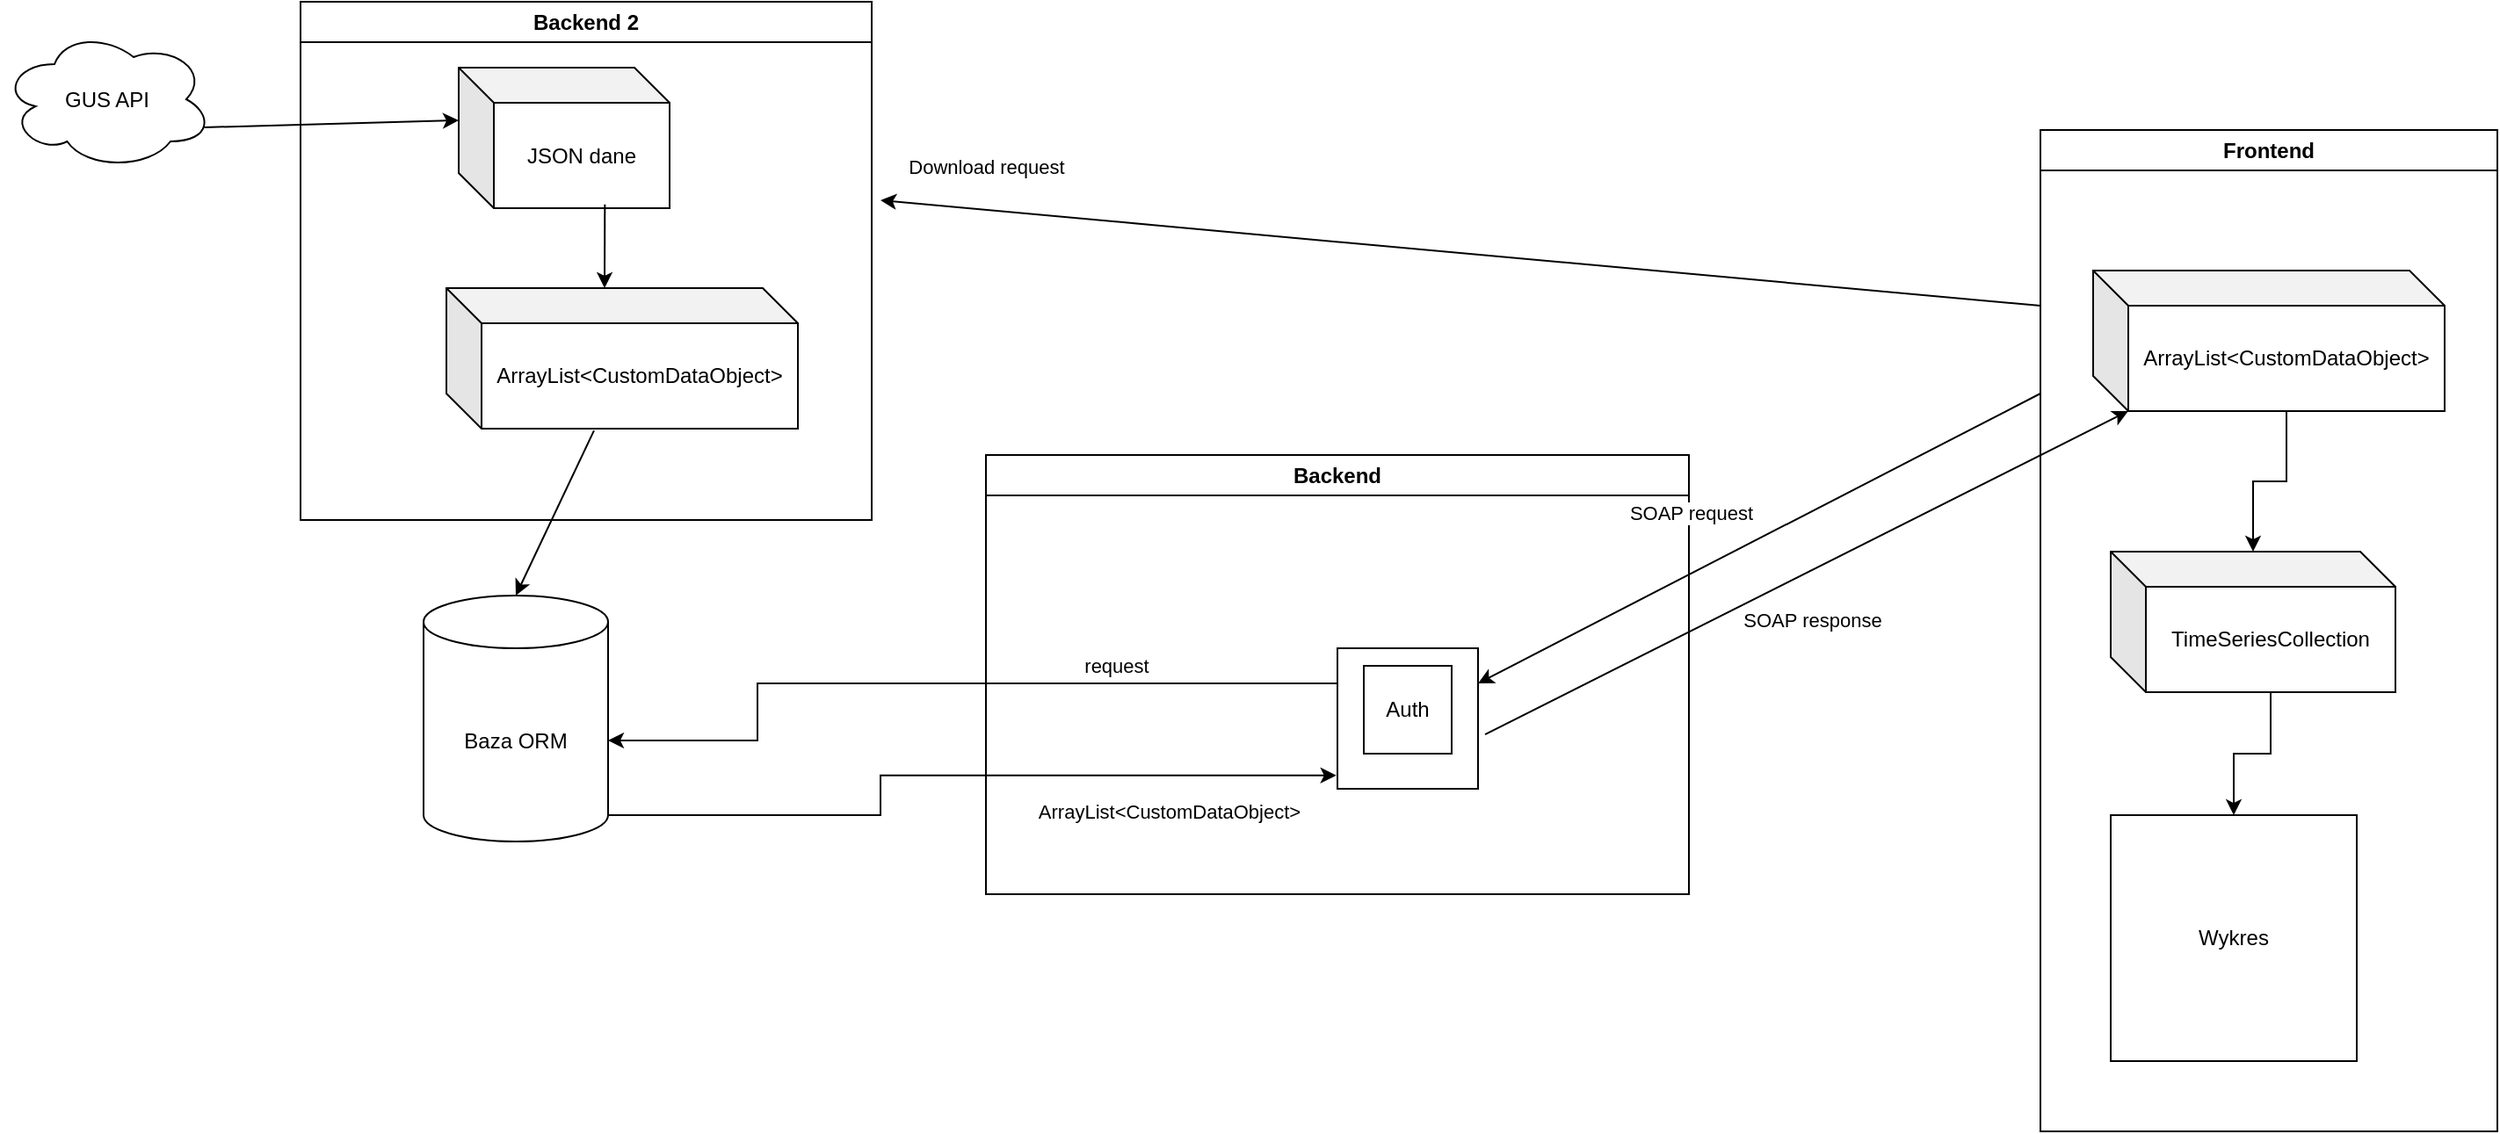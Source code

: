 <mxfile version="27.0.5">
  <diagram name="Strona-1" id="CH4Bqw-kkCZQxjJeoXJA">
    <mxGraphModel dx="2456" dy="889" grid="1" gridSize="10" guides="1" tooltips="1" connect="1" arrows="1" fold="1" page="1" pageScale="1" pageWidth="827" pageHeight="1169" math="0" shadow="0">
      <root>
        <mxCell id="0" />
        <mxCell id="1" parent="0" />
        <mxCell id="ULba8d2TCE8me48ePCOG-23" value="&lt;div&gt;Backend&lt;/div&gt;" style="swimlane;whiteSpace=wrap;html=1;" vertex="1" parent="1">
          <mxGeometry x="-180" y="508" width="400" height="250" as="geometry">
            <mxRectangle x="-755" y="500" width="90" height="30" as="alternateBounds" />
          </mxGeometry>
        </mxCell>
        <mxCell id="ULba8d2TCE8me48ePCOG-38" value="" style="whiteSpace=wrap;html=1;aspect=fixed;" vertex="1" parent="ULba8d2TCE8me48ePCOG-23">
          <mxGeometry x="200" y="110" width="80" height="80" as="geometry" />
        </mxCell>
        <mxCell id="ULba8d2TCE8me48ePCOG-47" value="Auth" style="whiteSpace=wrap;html=1;aspect=fixed;" vertex="1" parent="ULba8d2TCE8me48ePCOG-23">
          <mxGeometry x="215" y="120" width="50" height="50" as="geometry" />
        </mxCell>
        <mxCell id="ULba8d2TCE8me48ePCOG-28" value="Frontend" style="swimlane;whiteSpace=wrap;html=1;" vertex="1" parent="1">
          <mxGeometry x="420" y="323" width="260" height="570" as="geometry" />
        </mxCell>
        <mxCell id="ULba8d2TCE8me48ePCOG-52" style="edgeStyle=orthogonalEdgeStyle;rounded=0;orthogonalLoop=1;jettySize=auto;html=1;exitX=0;exitY=0;exitDx=91;exitDy=80;exitPerimeter=0;" edge="1" parent="ULba8d2TCE8me48ePCOG-28" source="ULba8d2TCE8me48ePCOG-29" target="ULba8d2TCE8me48ePCOG-51">
          <mxGeometry relative="1" as="geometry" />
        </mxCell>
        <mxCell id="ULba8d2TCE8me48ePCOG-29" value="TimeSeriesCollection" style="shape=cube;whiteSpace=wrap;html=1;boundedLbl=1;backgroundOutline=1;darkOpacity=0.05;darkOpacity2=0.1;" vertex="1" parent="ULba8d2TCE8me48ePCOG-28">
          <mxGeometry x="40" y="240" width="162" height="80" as="geometry" />
        </mxCell>
        <mxCell id="ULba8d2TCE8me48ePCOG-50" style="edgeStyle=orthogonalEdgeStyle;rounded=0;orthogonalLoop=1;jettySize=auto;html=1;exitX=0;exitY=0;exitDx=110;exitDy=80;exitPerimeter=0;" edge="1" parent="ULba8d2TCE8me48ePCOG-28" source="ULba8d2TCE8me48ePCOG-48" target="ULba8d2TCE8me48ePCOG-29">
          <mxGeometry relative="1" as="geometry" />
        </mxCell>
        <mxCell id="ULba8d2TCE8me48ePCOG-48" value="ArrayList&amp;lt;CustomDataObject&amp;gt;" style="shape=cube;whiteSpace=wrap;html=1;boundedLbl=1;backgroundOutline=1;darkOpacity=0.05;darkOpacity2=0.1;" vertex="1" parent="ULba8d2TCE8me48ePCOG-28">
          <mxGeometry x="30" y="80" width="200" height="80" as="geometry" />
        </mxCell>
        <mxCell id="ULba8d2TCE8me48ePCOG-51" value="Wykres" style="whiteSpace=wrap;html=1;aspect=fixed;" vertex="1" parent="ULba8d2TCE8me48ePCOG-28">
          <mxGeometry x="40" y="390" width="140" height="140" as="geometry" />
        </mxCell>
        <mxCell id="ULba8d2TCE8me48ePCOG-43" style="edgeStyle=orthogonalEdgeStyle;rounded=0;orthogonalLoop=1;jettySize=auto;html=1;exitX=1;exitY=1;exitDx=0;exitDy=-15;exitPerimeter=0;entryX=-0.008;entryY=0.905;entryDx=0;entryDy=0;entryPerimeter=0;" edge="1" parent="1" source="ULba8d2TCE8me48ePCOG-32" target="ULba8d2TCE8me48ePCOG-38">
          <mxGeometry relative="1" as="geometry">
            <Array as="points">
              <mxPoint x="-240" y="713" />
              <mxPoint x="-240" y="690" />
            </Array>
          </mxGeometry>
        </mxCell>
        <mxCell id="ULba8d2TCE8me48ePCOG-45" value="ArrayList&amp;lt;CustomDataObject&amp;gt;" style="edgeLabel;html=1;align=center;verticalAlign=middle;resizable=0;points=[];" vertex="1" connectable="0" parent="ULba8d2TCE8me48ePCOG-43">
          <mxGeometry x="0.494" y="-4" relative="1" as="geometry">
            <mxPoint x="15" y="16" as="offset" />
          </mxGeometry>
        </mxCell>
        <mxCell id="ULba8d2TCE8me48ePCOG-32" value="Baza ORM" style="shape=cylinder3;whiteSpace=wrap;html=1;boundedLbl=1;backgroundOutline=1;size=15;" vertex="1" parent="1">
          <mxGeometry x="-500" y="588" width="105" height="140" as="geometry" />
        </mxCell>
        <mxCell id="ULba8d2TCE8me48ePCOG-36" value="" style="endArrow=classic;html=1;rounded=0;exitX=0.42;exitY=1.013;exitDx=0;exitDy=0;exitPerimeter=0;entryX=0.5;entryY=0;entryDx=0;entryDy=0;entryPerimeter=0;" edge="1" parent="1" source="ULba8d2TCE8me48ePCOG-34" target="ULba8d2TCE8me48ePCOG-32">
          <mxGeometry width="50" height="50" relative="1" as="geometry">
            <mxPoint x="80" y="643" as="sourcePoint" />
            <mxPoint x="130" y="593" as="targetPoint" />
          </mxGeometry>
        </mxCell>
        <mxCell id="ULba8d2TCE8me48ePCOG-39" value="" style="endArrow=classic;html=1;rounded=0;entryX=1;entryY=0.25;entryDx=0;entryDy=0;" edge="1" parent="1" target="ULba8d2TCE8me48ePCOG-38">
          <mxGeometry width="50" height="50" relative="1" as="geometry">
            <mxPoint x="420" y="473" as="sourcePoint" />
            <mxPoint x="80" y="613" as="targetPoint" />
          </mxGeometry>
        </mxCell>
        <mxCell id="ULba8d2TCE8me48ePCOG-40" value="SOAP request" style="edgeLabel;html=1;align=center;verticalAlign=middle;resizable=0;points=[];" vertex="1" connectable="0" parent="ULba8d2TCE8me48ePCOG-39">
          <mxGeometry x="0.004" y="2" relative="1" as="geometry">
            <mxPoint x="-40" y="-17" as="offset" />
          </mxGeometry>
        </mxCell>
        <mxCell id="ULba8d2TCE8me48ePCOG-42" style="edgeStyle=orthogonalEdgeStyle;rounded=0;orthogonalLoop=1;jettySize=auto;html=1;exitX=0;exitY=0.25;exitDx=0;exitDy=0;entryX=1;entryY=0;entryDx=0;entryDy=82.5;entryPerimeter=0;" edge="1" parent="1" source="ULba8d2TCE8me48ePCOG-38" target="ULba8d2TCE8me48ePCOG-32">
          <mxGeometry relative="1" as="geometry">
            <Array as="points">
              <mxPoint x="-310" y="638" />
              <mxPoint x="-310" y="671" />
            </Array>
          </mxGeometry>
        </mxCell>
        <mxCell id="ULba8d2TCE8me48ePCOG-44" value="request" style="edgeLabel;html=1;align=center;verticalAlign=middle;resizable=0;points=[];" vertex="1" connectable="0" parent="ULba8d2TCE8me48ePCOG-42">
          <mxGeometry x="-0.498" y="1" relative="1" as="geometry">
            <mxPoint x="-14" y="-11" as="offset" />
          </mxGeometry>
        </mxCell>
        <mxCell id="ULba8d2TCE8me48ePCOG-46" value="" style="endArrow=classic;html=1;rounded=0;exitX=1.05;exitY=0.613;exitDx=0;exitDy=0;exitPerimeter=0;entryX=0;entryY=0;entryDx=20;entryDy=80;entryPerimeter=0;" edge="1" parent="1" source="ULba8d2TCE8me48ePCOG-38" target="ULba8d2TCE8me48ePCOG-48">
          <mxGeometry width="50" height="50" relative="1" as="geometry">
            <mxPoint x="80" y="643" as="sourcePoint" />
            <mxPoint x="420" y="503" as="targetPoint" />
          </mxGeometry>
        </mxCell>
        <mxCell id="ULba8d2TCE8me48ePCOG-49" value="SOAP response" style="edgeLabel;html=1;align=center;verticalAlign=middle;resizable=0;points=[];" vertex="1" connectable="0" parent="ULba8d2TCE8me48ePCOG-46">
          <mxGeometry x="-0.251" y="-4" relative="1" as="geometry">
            <mxPoint x="47" as="offset" />
          </mxGeometry>
        </mxCell>
        <mxCell id="ULba8d2TCE8me48ePCOG-56" value="Backend 2" style="swimlane;whiteSpace=wrap;html=1;" vertex="1" parent="1">
          <mxGeometry x="-570" y="250" width="325" height="295" as="geometry" />
        </mxCell>
        <mxCell id="ULba8d2TCE8me48ePCOG-34" value="ArrayList&amp;lt;CustomDataObject&amp;gt;" style="shape=cube;whiteSpace=wrap;html=1;boundedLbl=1;backgroundOutline=1;darkOpacity=0.05;darkOpacity2=0.1;" vertex="1" parent="ULba8d2TCE8me48ePCOG-56">
          <mxGeometry x="83" y="163" width="200" height="80" as="geometry" />
        </mxCell>
        <mxCell id="ULba8d2TCE8me48ePCOG-26" value="JSON dane" style="shape=cube;whiteSpace=wrap;html=1;boundedLbl=1;backgroundOutline=1;darkOpacity=0.05;darkOpacity2=0.1;" vertex="1" parent="ULba8d2TCE8me48ePCOG-56">
          <mxGeometry x="90" y="37.5" width="120" height="80" as="geometry" />
        </mxCell>
        <mxCell id="ULba8d2TCE8me48ePCOG-35" value="" style="endArrow=classic;html=1;rounded=0;exitX=0.693;exitY=0.974;exitDx=0;exitDy=0;exitPerimeter=0;entryX=0;entryY=0;entryDx=90;entryDy=0;entryPerimeter=0;" edge="1" parent="ULba8d2TCE8me48ePCOG-56" source="ULba8d2TCE8me48ePCOG-26" target="ULba8d2TCE8me48ePCOG-34">
          <mxGeometry width="50" height="50" relative="1" as="geometry">
            <mxPoint x="740" y="397.5" as="sourcePoint" />
            <mxPoint x="790" y="347.5" as="targetPoint" />
          </mxGeometry>
        </mxCell>
        <mxCell id="ULba8d2TCE8me48ePCOG-57" value="" style="endArrow=classic;html=1;rounded=0;" edge="1" parent="1">
          <mxGeometry width="50" height="50" relative="1" as="geometry">
            <mxPoint x="420" y="423" as="sourcePoint" />
            <mxPoint x="-240" y="363" as="targetPoint" />
          </mxGeometry>
        </mxCell>
        <mxCell id="ULba8d2TCE8me48ePCOG-58" value="Download request" style="edgeLabel;html=1;align=center;verticalAlign=middle;resizable=0;points=[];" vertex="1" connectable="0" parent="ULba8d2TCE8me48ePCOG-57">
          <mxGeometry x="-0.009" y="-1" relative="1" as="geometry">
            <mxPoint x="-273" y="-49" as="offset" />
          </mxGeometry>
        </mxCell>
        <mxCell id="ULba8d2TCE8me48ePCOG-25" value="GUS API" style="ellipse;shape=cloud;whiteSpace=wrap;html=1;" vertex="1" parent="1">
          <mxGeometry x="-740" y="265.5" width="120" height="80" as="geometry" />
        </mxCell>
        <mxCell id="ULba8d2TCE8me48ePCOG-27" value="" style="endArrow=classic;html=1;rounded=0;exitX=0.96;exitY=0.7;exitDx=0;exitDy=0;exitPerimeter=0;entryX=0;entryY=0;entryDx=0;entryDy=30;entryPerimeter=0;" edge="1" parent="1" source="ULba8d2TCE8me48ePCOG-25" target="ULba8d2TCE8me48ePCOG-26">
          <mxGeometry width="50" height="50" relative="1" as="geometry">
            <mxPoint x="-320" y="443" as="sourcePoint" />
            <mxPoint y="613" as="targetPoint" />
          </mxGeometry>
        </mxCell>
      </root>
    </mxGraphModel>
  </diagram>
</mxfile>
